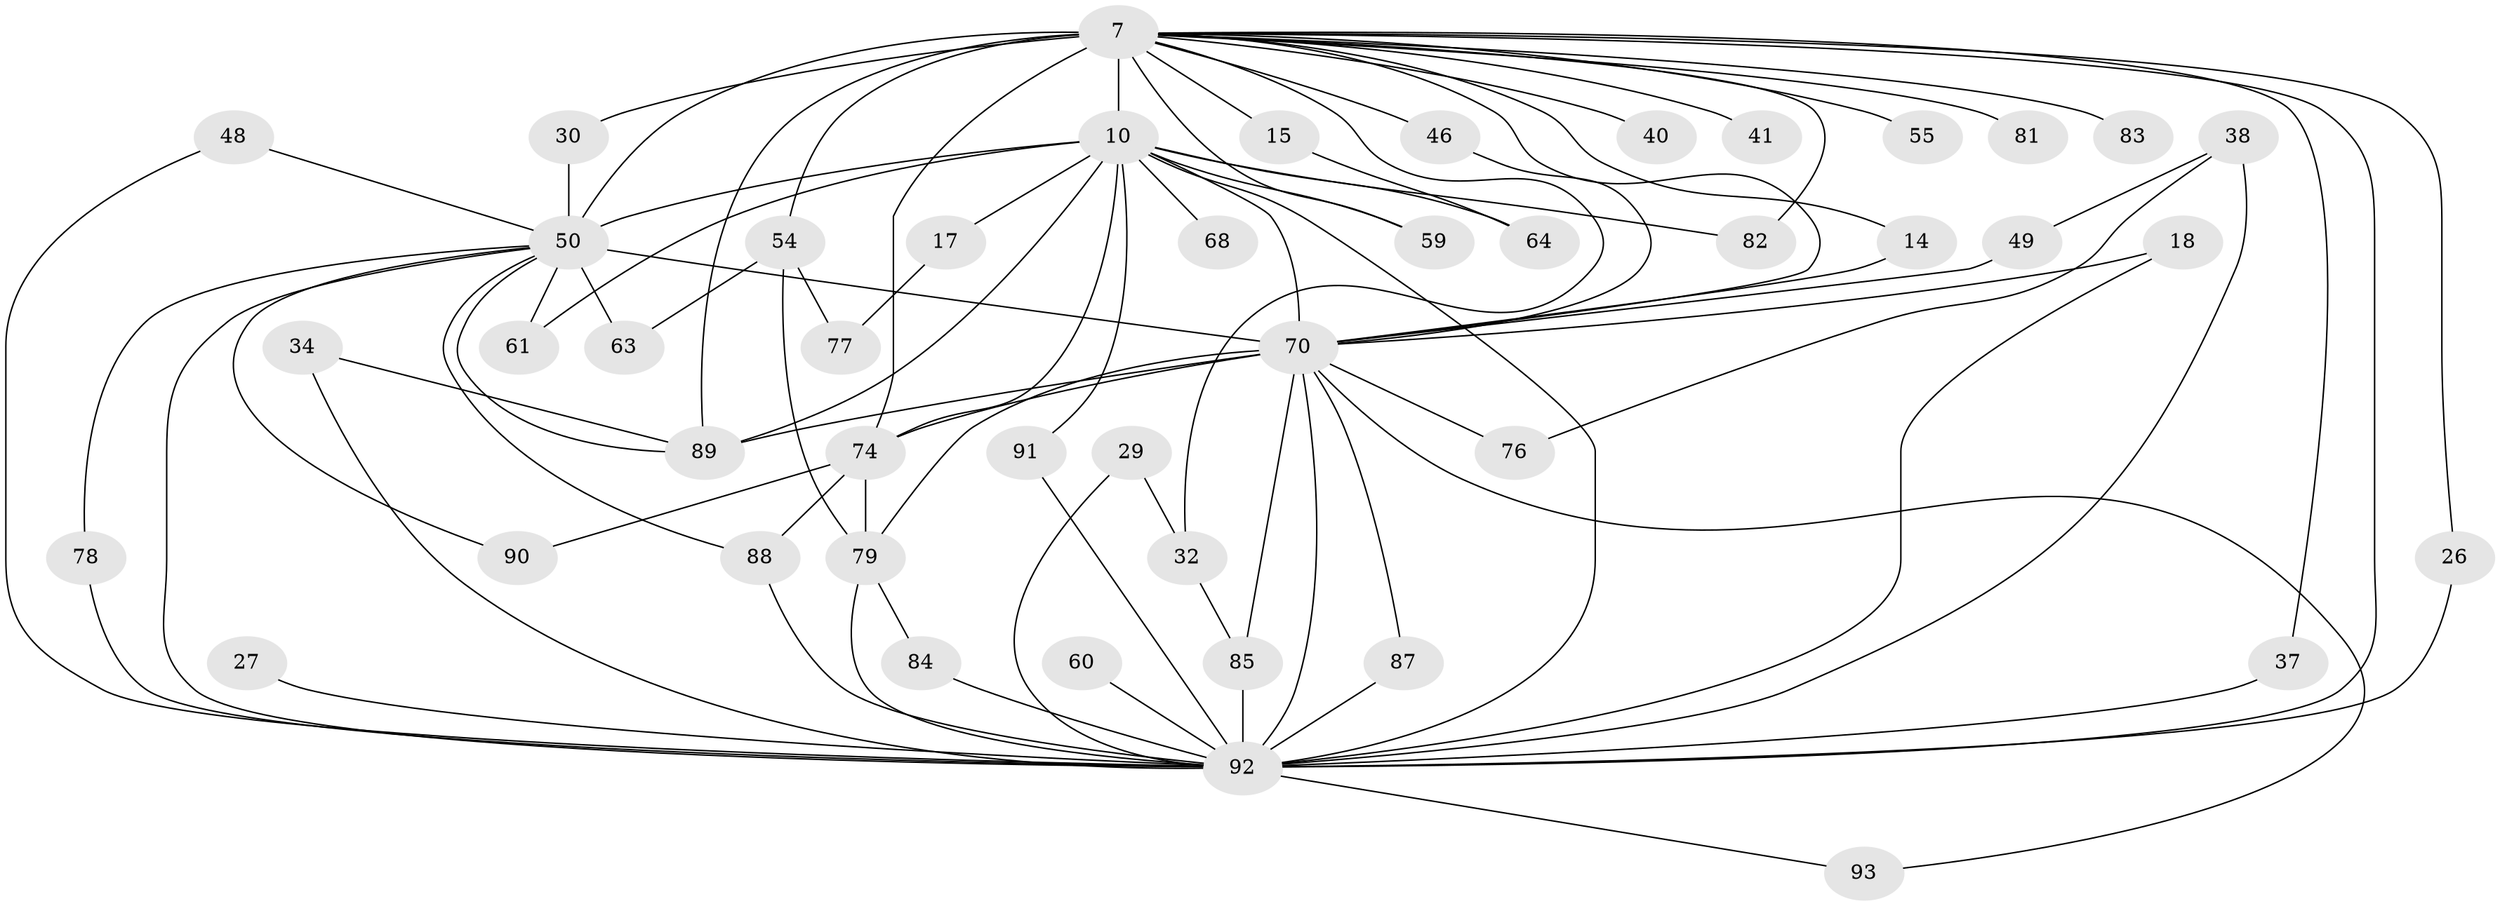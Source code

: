 // original degree distribution, {19: 0.021505376344086023, 14: 0.021505376344086023, 22: 0.010752688172043012, 21: 0.010752688172043012, 13: 0.021505376344086023, 23: 0.010752688172043012, 24: 0.010752688172043012, 18: 0.010752688172043012, 3: 0.1827956989247312, 5: 0.03225806451612903, 2: 0.5376344086021505, 6: 0.043010752688172046, 4: 0.08602150537634409}
// Generated by graph-tools (version 1.1) at 2025/44/03/09/25 04:44:10]
// undirected, 46 vertices, 86 edges
graph export_dot {
graph [start="1"]
  node [color=gray90,style=filled];
  7 [super="+5+3"];
  10 [super="+1"];
  14;
  15;
  17;
  18;
  26;
  27;
  29;
  30;
  32;
  34;
  37;
  38;
  40;
  41;
  46;
  48;
  49;
  50 [super="+11+43+47+9"];
  54 [super="+42"];
  55;
  59;
  60;
  61;
  63;
  64;
  68;
  70 [super="+69+24+39+66+65"];
  74 [super="+31+67"];
  76;
  77;
  78;
  79 [super="+73"];
  81;
  82;
  83;
  84 [super="+80"];
  85 [super="+72+71"];
  87 [super="+33"];
  88 [super="+57"];
  89 [super="+28+62+86"];
  90;
  91;
  92 [super="+19+8"];
  93;
  7 -- 10 [weight=6];
  7 -- 37;
  7 -- 41 [weight=2];
  7 -- 46;
  7 -- 55 [weight=2];
  7 -- 59;
  7 -- 81 [weight=2];
  7 -- 83 [weight=2];
  7 -- 15 [weight=2];
  7 -- 26;
  7 -- 40;
  7 -- 54 [weight=3];
  7 -- 32;
  7 -- 14;
  7 -- 82;
  7 -- 30;
  7 -- 89 [weight=5];
  7 -- 74 [weight=3];
  7 -- 50 [weight=11];
  7 -- 92 [weight=7];
  7 -- 70 [weight=2];
  10 -- 17 [weight=2];
  10 -- 59;
  10 -- 68 [weight=2];
  10 -- 82;
  10 -- 91;
  10 -- 64;
  10 -- 61;
  10 -- 89;
  10 -- 74 [weight=3];
  10 -- 50 [weight=7];
  10 -- 70 [weight=5];
  10 -- 92 [weight=4];
  14 -- 70;
  15 -- 64;
  17 -- 77;
  18 -- 70;
  18 -- 92;
  26 -- 92;
  27 -- 92;
  29 -- 32;
  29 -- 92 [weight=2];
  30 -- 50;
  32 -- 85;
  34 -- 89;
  34 -- 92;
  37 -- 92;
  38 -- 49;
  38 -- 76;
  38 -- 92 [weight=2];
  46 -- 70;
  48 -- 50;
  48 -- 92;
  49 -- 70;
  50 -- 78;
  50 -- 89;
  50 -- 90;
  50 -- 92 [weight=8];
  50 -- 61;
  50 -- 63;
  50 -- 70 [weight=4];
  50 -- 88;
  54 -- 77;
  54 -- 63;
  54 -- 79;
  60 -- 92;
  70 -- 87 [weight=2];
  70 -- 74 [weight=2];
  70 -- 76;
  70 -- 85;
  70 -- 93;
  70 -- 89;
  70 -- 79;
  70 -- 92 [weight=2];
  74 -- 90;
  74 -- 88;
  74 -- 79 [weight=2];
  78 -- 92;
  79 -- 84;
  79 -- 92;
  84 -- 92 [weight=2];
  85 -- 92 [weight=2];
  87 -- 92 [weight=2];
  88 -- 92;
  91 -- 92;
  92 -- 93;
}
